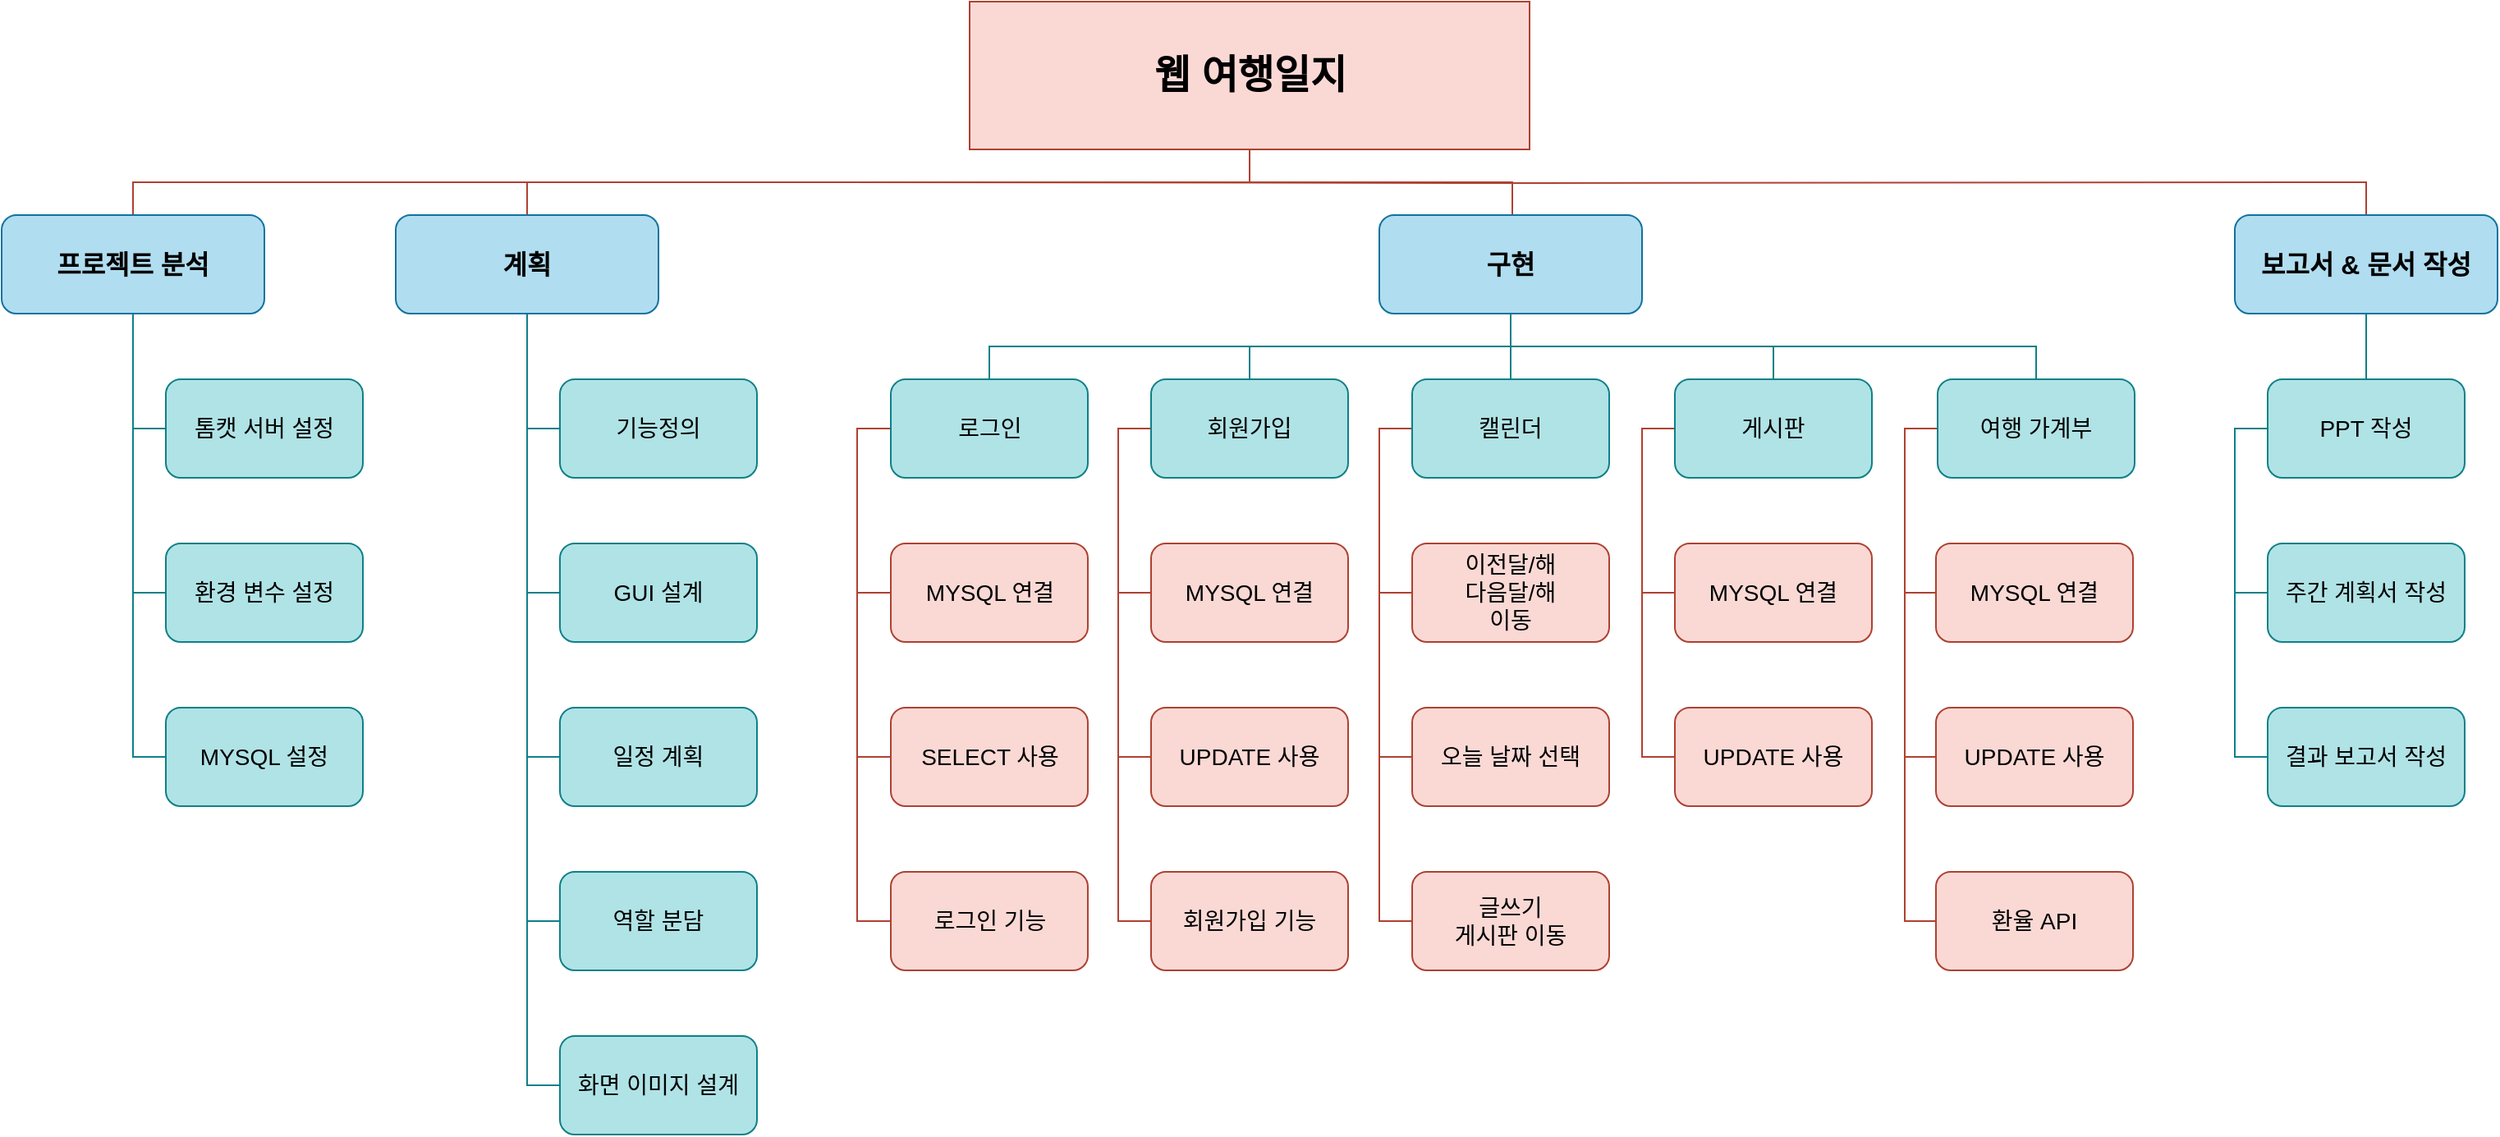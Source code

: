<mxfile version="12.2.6" type="device" pages="1"><diagram name="Page-1" id="6133507b-19e7-1e82-6fc7-422aa6c4b21f"><mxGraphModel dx="1197" dy="1433" grid="1" gridSize="10" guides="1" tooltips="1" connect="1" arrows="1" fold="1" page="1" pageScale="1" pageWidth="1100" pageHeight="850" background="#ffffff" math="0" shadow="0"><root><mxCell id="0"/><mxCell id="1" parent="0"/><mxCell id="-5scELWa-wO_Z14W5vIs-66" style="edgeStyle=orthogonalEdgeStyle;rounded=0;orthogonalLoop=1;jettySize=auto;html=1;endArrow=none;endFill=0;entryX=0.5;entryY=0;entryDx=0;entryDy=0;fillColor=#fad9d5;strokeColor=#ae4132;" edge="1" parent="1" source="-5scELWa-wO_Z14W5vIs-50" target="-5scELWa-wO_Z14W5vIs-51"><mxGeometry relative="1" as="geometry"><mxPoint x="549" y="106" as="targetPoint"/><Array as="points"><mxPoint x="550" y="100"/><mxPoint x="80" y="100"/></Array></mxGeometry></mxCell><mxCell id="-5scELWa-wO_Z14W5vIs-67" style="edgeStyle=orthogonalEdgeStyle;rounded=0;orthogonalLoop=1;jettySize=auto;html=1;endArrow=none;endFill=0;fillColor=#fad9d5;strokeColor=#ae4132;" edge="1" parent="1" target="-5scELWa-wO_Z14W5vIs-57"><mxGeometry relative="1" as="geometry"><mxPoint x="550" y="100" as="sourcePoint"/></mxGeometry></mxCell><mxCell id="-5scELWa-wO_Z14W5vIs-68" style="edgeStyle=orthogonalEdgeStyle;rounded=0;orthogonalLoop=1;jettySize=auto;html=1;endArrow=none;endFill=0;fillColor=#fad9d5;strokeColor=#ae4132;" edge="1" parent="1" source="-5scELWa-wO_Z14W5vIs-50" target="-5scELWa-wO_Z14W5vIs-55"><mxGeometry relative="1" as="geometry"><Array as="points"><mxPoint x="800" y="100"/><mxPoint x="360" y="100"/></Array></mxGeometry></mxCell><mxCell id="-5scELWa-wO_Z14W5vIs-69" style="edgeStyle=orthogonalEdgeStyle;rounded=0;orthogonalLoop=1;jettySize=auto;html=1;entryX=0.5;entryY=0;entryDx=0;entryDy=0;endArrow=none;endFill=0;fillColor=#fad9d5;strokeColor=#ae4132;" edge="1" parent="1" source="-5scELWa-wO_Z14W5vIs-50" target="-5scELWa-wO_Z14W5vIs-56"><mxGeometry relative="1" as="geometry"><Array as="points"><mxPoint x="800" y="100"/><mxPoint x="960" y="100"/></Array></mxGeometry></mxCell><mxCell id="-5scELWa-wO_Z14W5vIs-50" value="&lt;h1&gt;&lt;font style=&quot;font-size: 24px&quot;&gt;웹 여행일지&lt;/font&gt;&lt;/h1&gt;" style="rounded=0;whiteSpace=wrap;html=1;fillColor=#fad9d5;strokeColor=#ae4132;" vertex="1" parent="1"><mxGeometry x="629.5" y="-10" width="341" height="90" as="geometry"/></mxCell><mxCell id="-5scELWa-wO_Z14W5vIs-76" style="edgeStyle=orthogonalEdgeStyle;rounded=0;orthogonalLoop=1;jettySize=auto;html=1;entryX=0;entryY=0.5;entryDx=0;entryDy=0;endArrow=none;endFill=0;fillColor=#b0e3e6;strokeColor=#0e8088;" edge="1" parent="1" source="-5scELWa-wO_Z14W5vIs-51" target="-5scELWa-wO_Z14W5vIs-75"><mxGeometry relative="1" as="geometry"/></mxCell><mxCell id="-5scELWa-wO_Z14W5vIs-80" style="edgeStyle=orthogonalEdgeStyle;rounded=0;orthogonalLoop=1;jettySize=auto;html=1;entryX=0;entryY=0.5;entryDx=0;entryDy=0;endArrow=none;endFill=0;fillColor=#b0e3e6;strokeColor=#0e8088;" edge="1" parent="1" source="-5scELWa-wO_Z14W5vIs-51" target="-5scELWa-wO_Z14W5vIs-77"><mxGeometry relative="1" as="geometry"/></mxCell><mxCell id="-5scELWa-wO_Z14W5vIs-81" style="edgeStyle=orthogonalEdgeStyle;rounded=0;orthogonalLoop=1;jettySize=auto;html=1;entryX=0;entryY=0.5;entryDx=0;entryDy=0;endArrow=none;endFill=0;fillColor=#b0e3e6;strokeColor=#0e8088;" edge="1" parent="1" source="-5scELWa-wO_Z14W5vIs-51" target="-5scELWa-wO_Z14W5vIs-78"><mxGeometry relative="1" as="geometry"/></mxCell><mxCell id="-5scELWa-wO_Z14W5vIs-51" value="&lt;b&gt;&lt;font style=&quot;font-size: 16px&quot;&gt;프로젝트 분석&lt;/font&gt;&lt;/b&gt;" style="rounded=1;whiteSpace=wrap;html=1;fillColor=#b1ddf0;strokeColor=#10739e;" vertex="1" parent="1"><mxGeometry x="40" y="120" width="160" height="60" as="geometry"/></mxCell><mxCell id="-5scELWa-wO_Z14W5vIs-83" style="edgeStyle=orthogonalEdgeStyle;rounded=0;orthogonalLoop=1;jettySize=auto;html=1;entryX=0;entryY=0.5;entryDx=0;entryDy=0;endArrow=none;endFill=0;fillColor=#b0e3e6;strokeColor=#0e8088;" edge="1" parent="1" source="-5scELWa-wO_Z14W5vIs-55" target="-5scELWa-wO_Z14W5vIs-82"><mxGeometry relative="1" as="geometry"/></mxCell><mxCell id="-5scELWa-wO_Z14W5vIs-88" style="edgeStyle=orthogonalEdgeStyle;rounded=0;orthogonalLoop=1;jettySize=auto;html=1;entryX=0;entryY=0.5;entryDx=0;entryDy=0;endArrow=none;endFill=0;fillColor=#b0e3e6;strokeColor=#0e8088;" edge="1" parent="1" source="-5scELWa-wO_Z14W5vIs-55" target="-5scELWa-wO_Z14W5vIs-84"><mxGeometry relative="1" as="geometry"/></mxCell><mxCell id="-5scELWa-wO_Z14W5vIs-89" style="edgeStyle=orthogonalEdgeStyle;rounded=0;orthogonalLoop=1;jettySize=auto;html=1;entryX=0;entryY=0.5;entryDx=0;entryDy=0;endArrow=none;endFill=0;fillColor=#b0e3e6;strokeColor=#0e8088;" edge="1" parent="1" source="-5scELWa-wO_Z14W5vIs-55" target="-5scELWa-wO_Z14W5vIs-85"><mxGeometry relative="1" as="geometry"/></mxCell><mxCell id="-5scELWa-wO_Z14W5vIs-90" style="edgeStyle=orthogonalEdgeStyle;rounded=0;orthogonalLoop=1;jettySize=auto;html=1;entryX=0;entryY=0.5;entryDx=0;entryDy=0;endArrow=none;endFill=0;fillColor=#b0e3e6;strokeColor=#0e8088;" edge="1" parent="1" source="-5scELWa-wO_Z14W5vIs-55" target="-5scELWa-wO_Z14W5vIs-86"><mxGeometry relative="1" as="geometry"/></mxCell><mxCell id="-5scELWa-wO_Z14W5vIs-91" style="edgeStyle=orthogonalEdgeStyle;rounded=0;orthogonalLoop=1;jettySize=auto;html=1;entryX=0;entryY=0.5;entryDx=0;entryDy=0;endArrow=none;endFill=0;fillColor=#b0e3e6;strokeColor=#0e8088;" edge="1" parent="1" source="-5scELWa-wO_Z14W5vIs-55" target="-5scELWa-wO_Z14W5vIs-87"><mxGeometry relative="1" as="geometry"/></mxCell><mxCell id="-5scELWa-wO_Z14W5vIs-55" value="&lt;font style=&quot;font-size: 16px&quot;&gt;&lt;b&gt;계획&lt;/b&gt;&lt;/font&gt;" style="rounded=1;whiteSpace=wrap;html=1;fillColor=#b1ddf0;strokeColor=#10739e;" vertex="1" parent="1"><mxGeometry x="280" y="120" width="160" height="60" as="geometry"/></mxCell><mxCell id="-5scELWa-wO_Z14W5vIs-97" style="edgeStyle=orthogonalEdgeStyle;rounded=0;orthogonalLoop=1;jettySize=auto;html=1;entryX=0.5;entryY=0;entryDx=0;entryDy=0;endArrow=none;endFill=0;fillColor=#b0e3e6;strokeColor=#0e8088;" edge="1" parent="1" source="-5scELWa-wO_Z14W5vIs-56" target="-5scELWa-wO_Z14W5vIs-92"><mxGeometry relative="1" as="geometry"/></mxCell><mxCell id="-5scELWa-wO_Z14W5vIs-98" style="edgeStyle=orthogonalEdgeStyle;rounded=0;orthogonalLoop=1;jettySize=auto;html=1;endArrow=none;endFill=0;fillColor=#b0e3e6;strokeColor=#0e8088;entryX=0.5;entryY=0;entryDx=0;entryDy=0;" edge="1" parent="1" source="-5scELWa-wO_Z14W5vIs-56" target="-5scELWa-wO_Z14W5vIs-96"><mxGeometry relative="1" as="geometry"><mxPoint x="580" y="200" as="targetPoint"/><Array as="points"><mxPoint x="959" y="200"/><mxPoint x="642" y="200"/></Array></mxGeometry></mxCell><mxCell id="-5scELWa-wO_Z14W5vIs-99" style="edgeStyle=orthogonalEdgeStyle;rounded=0;orthogonalLoop=1;jettySize=auto;html=1;entryX=0.5;entryY=0;entryDx=0;entryDy=0;endArrow=none;endFill=0;fillColor=#b0e3e6;strokeColor=#0e8088;" edge="1" parent="1" source="-5scELWa-wO_Z14W5vIs-56" target="-5scELWa-wO_Z14W5vIs-93"><mxGeometry relative="1" as="geometry"><Array as="points"><mxPoint x="959" y="200"/><mxPoint x="1119" y="200"/></Array></mxGeometry></mxCell><mxCell id="-5scELWa-wO_Z14W5vIs-100" style="edgeStyle=orthogonalEdgeStyle;rounded=0;orthogonalLoop=1;jettySize=auto;html=1;entryX=0.5;entryY=0;entryDx=0;entryDy=0;endArrow=none;endFill=0;fillColor=#b0e3e6;strokeColor=#0e8088;" edge="1" parent="1" source="-5scELWa-wO_Z14W5vIs-56" target="-5scELWa-wO_Z14W5vIs-94"><mxGeometry relative="1" as="geometry"><Array as="points"><mxPoint x="959" y="200"/><mxPoint x="1279" y="200"/></Array></mxGeometry></mxCell><mxCell id="-5scELWa-wO_Z14W5vIs-101" style="edgeStyle=orthogonalEdgeStyle;rounded=0;orthogonalLoop=1;jettySize=auto;html=1;entryX=0.5;entryY=0;entryDx=0;entryDy=0;endArrow=none;endFill=0;fillColor=#b0e3e6;strokeColor=#0e8088;" edge="1" parent="1" source="-5scELWa-wO_Z14W5vIs-56" target="-5scELWa-wO_Z14W5vIs-95"><mxGeometry relative="1" as="geometry"><Array as="points"><mxPoint x="959" y="200"/><mxPoint x="800" y="200"/></Array></mxGeometry></mxCell><mxCell id="-5scELWa-wO_Z14W5vIs-56" value="&lt;font style=&quot;font-size: 16px&quot;&gt;&lt;b&gt;구현&lt;/b&gt;&lt;/font&gt;" style="rounded=1;whiteSpace=wrap;html=1;fillColor=#b1ddf0;strokeColor=#10739e;" vertex="1" parent="1"><mxGeometry x="879" y="120" width="160" height="60" as="geometry"/></mxCell><mxCell id="-5scELWa-wO_Z14W5vIs-112" style="edgeStyle=orthogonalEdgeStyle;rounded=0;orthogonalLoop=1;jettySize=auto;html=1;entryX=0.5;entryY=0;entryDx=0;entryDy=0;endArrow=none;endFill=0;fillColor=#b0e3e6;strokeColor=#0e8088;" edge="1" parent="1" source="-5scELWa-wO_Z14W5vIs-57" target="-5scELWa-wO_Z14W5vIs-59"><mxGeometry relative="1" as="geometry"/></mxCell><mxCell id="-5scELWa-wO_Z14W5vIs-57" value="&lt;font style=&quot;font-size: 16px&quot;&gt;&lt;b&gt;보고서 &amp;amp; 문서 작성&lt;/b&gt;&lt;/font&gt;" style="rounded=1;whiteSpace=wrap;html=1;fillColor=#b1ddf0;strokeColor=#10739e;" vertex="1" parent="1"><mxGeometry x="1400" y="120" width="160" height="60" as="geometry"/></mxCell><mxCell id="-5scELWa-wO_Z14W5vIs-113" style="edgeStyle=orthogonalEdgeStyle;rounded=0;orthogonalLoop=1;jettySize=auto;html=1;entryX=0;entryY=0.5;entryDx=0;entryDy=0;endArrow=none;endFill=0;fillColor=#b0e3e6;strokeColor=#0e8088;" edge="1" parent="1" source="-5scELWa-wO_Z14W5vIs-59" target="-5scELWa-wO_Z14W5vIs-60"><mxGeometry relative="1" as="geometry"><Array as="points"><mxPoint x="1400" y="250"/><mxPoint x="1400" y="350"/></Array></mxGeometry></mxCell><mxCell id="-5scELWa-wO_Z14W5vIs-114" style="edgeStyle=orthogonalEdgeStyle;rounded=0;orthogonalLoop=1;jettySize=auto;html=1;entryX=0;entryY=0.5;entryDx=0;entryDy=0;endArrow=none;endFill=0;fillColor=#b0e3e6;strokeColor=#0e8088;" edge="1" parent="1" source="-5scELWa-wO_Z14W5vIs-59" target="-5scELWa-wO_Z14W5vIs-61"><mxGeometry relative="1" as="geometry"><Array as="points"><mxPoint x="1400" y="250"/><mxPoint x="1400" y="450"/></Array></mxGeometry></mxCell><mxCell id="-5scELWa-wO_Z14W5vIs-59" value="&lt;font style=&quot;font-size: 14px&quot;&gt;PPT 작성&lt;/font&gt;" style="rounded=1;whiteSpace=wrap;html=1;fillColor=#b0e3e6;strokeColor=#0e8088;" vertex="1" parent="1"><mxGeometry x="1420" y="220" width="120" height="60" as="geometry"/></mxCell><mxCell id="-5scELWa-wO_Z14W5vIs-60" value="&lt;font style=&quot;font-size: 14px&quot;&gt;주간 계획서 작성&lt;/font&gt;" style="rounded=1;whiteSpace=wrap;html=1;fillColor=#b0e3e6;strokeColor=#0e8088;" vertex="1" parent="1"><mxGeometry x="1420" y="320" width="120" height="60" as="geometry"/></mxCell><mxCell id="-5scELWa-wO_Z14W5vIs-61" value="&lt;font style=&quot;font-size: 14px&quot;&gt;결과 보고서 작성&lt;/font&gt;" style="rounded=1;whiteSpace=wrap;html=1;fillColor=#b0e3e6;strokeColor=#0e8088;" vertex="1" parent="1"><mxGeometry x="1420" y="420" width="120" height="60" as="geometry"/></mxCell><mxCell id="-5scELWa-wO_Z14W5vIs-75" value="&lt;font style=&quot;font-size: 14px&quot;&gt;톰캣 서버 설정&lt;/font&gt;" style="rounded=1;whiteSpace=wrap;html=1;fillColor=#b0e3e6;strokeColor=#0e8088;" vertex="1" parent="1"><mxGeometry x="140" y="220" width="120" height="60" as="geometry"/></mxCell><mxCell id="-5scELWa-wO_Z14W5vIs-77" value="&lt;font style=&quot;font-size: 14px&quot;&gt;환경 변수 설정&lt;/font&gt;" style="rounded=1;whiteSpace=wrap;html=1;fillColor=#b0e3e6;strokeColor=#0e8088;" vertex="1" parent="1"><mxGeometry x="140" y="320" width="120" height="60" as="geometry"/></mxCell><mxCell id="-5scELWa-wO_Z14W5vIs-78" value="&lt;font style=&quot;font-size: 14px&quot;&gt;MYSQL 설정&lt;/font&gt;" style="rounded=1;whiteSpace=wrap;html=1;fillColor=#b0e3e6;strokeColor=#0e8088;" vertex="1" parent="1"><mxGeometry x="140" y="420" width="120" height="60" as="geometry"/></mxCell><mxCell id="-5scELWa-wO_Z14W5vIs-82" value="&lt;font style=&quot;font-size: 14px&quot;&gt;기능정의&lt;/font&gt;" style="rounded=1;whiteSpace=wrap;html=1;fillColor=#b0e3e6;strokeColor=#0e8088;" vertex="1" parent="1"><mxGeometry x="380" y="220" width="120" height="60" as="geometry"/></mxCell><mxCell id="-5scELWa-wO_Z14W5vIs-84" value="&lt;font style=&quot;font-size: 14px&quot;&gt;GUI 설계&lt;/font&gt;" style="rounded=1;whiteSpace=wrap;html=1;fillColor=#b0e3e6;strokeColor=#0e8088;" vertex="1" parent="1"><mxGeometry x="380" y="320" width="120" height="60" as="geometry"/></mxCell><mxCell id="-5scELWa-wO_Z14W5vIs-85" value="&lt;font style=&quot;font-size: 14px&quot;&gt;일정 계획&lt;/font&gt;" style="rounded=1;whiteSpace=wrap;html=1;fillColor=#b0e3e6;strokeColor=#0e8088;" vertex="1" parent="1"><mxGeometry x="380" y="420" width="120" height="60" as="geometry"/></mxCell><mxCell id="-5scELWa-wO_Z14W5vIs-86" value="&lt;font style=&quot;font-size: 14px&quot;&gt;역할 분담&lt;/font&gt;" style="rounded=1;whiteSpace=wrap;html=1;fillColor=#b0e3e6;strokeColor=#0e8088;" vertex="1" parent="1"><mxGeometry x="380" y="520" width="120" height="60" as="geometry"/></mxCell><mxCell id="-5scELWa-wO_Z14W5vIs-87" value="&lt;font style=&quot;font-size: 14px&quot;&gt;화면 이미지 설계&lt;/font&gt;" style="rounded=1;whiteSpace=wrap;html=1;fillColor=#b0e3e6;strokeColor=#0e8088;" vertex="1" parent="1"><mxGeometry x="380" y="620" width="120" height="60" as="geometry"/></mxCell><mxCell id="-5scELWa-wO_Z14W5vIs-109" style="edgeStyle=orthogonalEdgeStyle;rounded=0;orthogonalLoop=1;jettySize=auto;html=1;entryX=0;entryY=0.5;entryDx=0;entryDy=0;endArrow=none;endFill=0;fillColor=#fad9d5;strokeColor=#ae4132;" edge="1" parent="1" source="-5scELWa-wO_Z14W5vIs-92" target="-5scELWa-wO_Z14W5vIs-104"><mxGeometry relative="1" as="geometry"><Array as="points"><mxPoint x="879" y="250"/><mxPoint x="879" y="350"/></Array></mxGeometry></mxCell><mxCell id="-5scELWa-wO_Z14W5vIs-136" style="edgeStyle=orthogonalEdgeStyle;rounded=0;orthogonalLoop=1;jettySize=auto;html=1;entryX=0;entryY=0.5;entryDx=0;entryDy=0;endArrow=none;endFill=0;fillColor=#fad9d5;strokeColor=#ae4132;" edge="1" parent="1" source="-5scELWa-wO_Z14W5vIs-92" target="-5scELWa-wO_Z14W5vIs-132"><mxGeometry relative="1" as="geometry"><Array as="points"><mxPoint x="879" y="250"/><mxPoint x="879" y="450"/></Array></mxGeometry></mxCell><mxCell id="-5scELWa-wO_Z14W5vIs-137" style="edgeStyle=orthogonalEdgeStyle;rounded=0;orthogonalLoop=1;jettySize=auto;html=1;entryX=0;entryY=0.5;entryDx=0;entryDy=0;endArrow=none;endFill=0;fillColor=#fad9d5;strokeColor=#ae4132;" edge="1" parent="1" source="-5scELWa-wO_Z14W5vIs-92" target="-5scELWa-wO_Z14W5vIs-134"><mxGeometry relative="1" as="geometry"><Array as="points"><mxPoint x="879" y="250"/><mxPoint x="879" y="550"/></Array></mxGeometry></mxCell><mxCell id="-5scELWa-wO_Z14W5vIs-92" value="&lt;font style=&quot;font-size: 14px&quot;&gt;캘린더&lt;/font&gt;" style="rounded=1;whiteSpace=wrap;html=1;fillColor=#b0e3e6;strokeColor=#0e8088;" vertex="1" parent="1"><mxGeometry x="899" y="220" width="120" height="60" as="geometry"/></mxCell><mxCell id="-5scELWa-wO_Z14W5vIs-110" style="edgeStyle=orthogonalEdgeStyle;rounded=0;orthogonalLoop=1;jettySize=auto;html=1;entryX=0;entryY=0.5;entryDx=0;entryDy=0;endArrow=none;endFill=0;fillColor=#fad9d5;strokeColor=#ae4132;" edge="1" parent="1" source="-5scELWa-wO_Z14W5vIs-93" target="-5scELWa-wO_Z14W5vIs-105"><mxGeometry relative="1" as="geometry"><Array as="points"><mxPoint x="1039" y="250"/><mxPoint x="1039" y="350"/></Array></mxGeometry></mxCell><mxCell id="-5scELWa-wO_Z14W5vIs-130" style="edgeStyle=orthogonalEdgeStyle;rounded=0;orthogonalLoop=1;jettySize=auto;html=1;entryX=0;entryY=0.5;entryDx=0;entryDy=0;endArrow=none;endFill=0;fillColor=#fad9d5;strokeColor=#ae4132;" edge="1" parent="1" source="-5scELWa-wO_Z14W5vIs-93" target="-5scELWa-wO_Z14W5vIs-128"><mxGeometry relative="1" as="geometry"><Array as="points"><mxPoint x="1039" y="250"/><mxPoint x="1039" y="450"/></Array></mxGeometry></mxCell><mxCell id="-5scELWa-wO_Z14W5vIs-93" value="&lt;font style=&quot;font-size: 14px&quot;&gt;게시판&lt;/font&gt;" style="rounded=1;whiteSpace=wrap;html=1;fillColor=#b0e3e6;strokeColor=#0e8088;" vertex="1" parent="1"><mxGeometry x="1059" y="220" width="120" height="60" as="geometry"/></mxCell><mxCell id="-5scELWa-wO_Z14W5vIs-111" style="edgeStyle=orthogonalEdgeStyle;rounded=0;orthogonalLoop=1;jettySize=auto;html=1;entryX=0;entryY=0.5;entryDx=0;entryDy=0;endArrow=none;endFill=0;fillColor=#fad9d5;strokeColor=#ae4132;" edge="1" parent="1" source="-5scELWa-wO_Z14W5vIs-94" target="-5scELWa-wO_Z14W5vIs-106"><mxGeometry relative="1" as="geometry"><Array as="points"><mxPoint x="1199" y="250"/><mxPoint x="1199" y="350"/></Array></mxGeometry></mxCell><mxCell id="-5scELWa-wO_Z14W5vIs-151" style="edgeStyle=orthogonalEdgeStyle;rounded=0;orthogonalLoop=1;jettySize=auto;html=1;entryX=0;entryY=0.5;entryDx=0;entryDy=0;endArrow=none;endFill=0;fillColor=#fad9d5;strokeColor=#ae4132;" edge="1" parent="1" source="-5scELWa-wO_Z14W5vIs-94" target="-5scELWa-wO_Z14W5vIs-147"><mxGeometry relative="1" as="geometry"><Array as="points"><mxPoint x="1199" y="250"/><mxPoint x="1199" y="450"/></Array></mxGeometry></mxCell><mxCell id="-5scELWa-wO_Z14W5vIs-152" style="edgeStyle=orthogonalEdgeStyle;rounded=0;orthogonalLoop=1;jettySize=auto;html=1;entryX=0;entryY=0.5;entryDx=0;entryDy=0;endArrow=none;endFill=0;fillColor=#fad9d5;strokeColor=#ae4132;" edge="1" parent="1" source="-5scELWa-wO_Z14W5vIs-94" target="-5scELWa-wO_Z14W5vIs-149"><mxGeometry relative="1" as="geometry"><Array as="points"><mxPoint x="1199" y="250"/><mxPoint x="1199" y="550"/></Array></mxGeometry></mxCell><mxCell id="-5scELWa-wO_Z14W5vIs-94" value="&lt;font style=&quot;font-size: 14px&quot;&gt;여행 가계부&lt;/font&gt;" style="rounded=1;whiteSpace=wrap;html=1;fillColor=#b0e3e6;strokeColor=#0e8088;" vertex="1" parent="1"><mxGeometry x="1219" y="220" width="120" height="60" as="geometry"/></mxCell><mxCell id="-5scELWa-wO_Z14W5vIs-108" style="edgeStyle=orthogonalEdgeStyle;rounded=0;orthogonalLoop=1;jettySize=auto;html=1;entryX=0;entryY=0.5;entryDx=0;entryDy=0;endArrow=none;endFill=0;fillColor=#fad9d5;strokeColor=#ae4132;" edge="1" parent="1" source="-5scELWa-wO_Z14W5vIs-95" target="-5scELWa-wO_Z14W5vIs-103"><mxGeometry relative="1" as="geometry"><Array as="points"><mxPoint x="720" y="250"/><mxPoint x="720" y="350"/></Array></mxGeometry></mxCell><mxCell id="-5scELWa-wO_Z14W5vIs-127" style="edgeStyle=orthogonalEdgeStyle;rounded=0;orthogonalLoop=1;jettySize=auto;html=1;entryX=0;entryY=0.5;entryDx=0;entryDy=0;endArrow=none;endFill=0;fillColor=#fad9d5;strokeColor=#ae4132;" edge="1" parent="1" source="-5scELWa-wO_Z14W5vIs-95" target="-5scELWa-wO_Z14W5vIs-125"><mxGeometry relative="1" as="geometry"><Array as="points"><mxPoint x="720" y="250"/><mxPoint x="720" y="450"/></Array></mxGeometry></mxCell><mxCell id="-5scELWa-wO_Z14W5vIs-144" style="edgeStyle=orthogonalEdgeStyle;rounded=0;orthogonalLoop=1;jettySize=auto;html=1;entryX=0;entryY=0.5;entryDx=0;entryDy=0;endArrow=none;endFill=0;fillColor=#fad9d5;strokeColor=#ae4132;" edge="1" parent="1" source="-5scELWa-wO_Z14W5vIs-95" target="-5scELWa-wO_Z14W5vIs-142"><mxGeometry relative="1" as="geometry"><Array as="points"><mxPoint x="720" y="250"/><mxPoint x="720" y="550"/></Array></mxGeometry></mxCell><mxCell id="-5scELWa-wO_Z14W5vIs-95" value="&lt;font style=&quot;font-size: 14px&quot;&gt;회원가입&lt;/font&gt;" style="rounded=1;whiteSpace=wrap;html=1;fillColor=#b0e3e6;strokeColor=#0e8088;" vertex="1" parent="1"><mxGeometry x="740" y="220" width="120" height="60" as="geometry"/></mxCell><mxCell id="-5scELWa-wO_Z14W5vIs-107" style="edgeStyle=orthogonalEdgeStyle;rounded=0;orthogonalLoop=1;jettySize=auto;html=1;entryX=0;entryY=0.5;entryDx=0;entryDy=0;endArrow=none;endFill=0;fillColor=#fad9d5;strokeColor=#ae4132;" edge="1" parent="1" source="-5scELWa-wO_Z14W5vIs-96" target="-5scELWa-wO_Z14W5vIs-102"><mxGeometry relative="1" as="geometry"><Array as="points"><mxPoint x="561" y="250"/><mxPoint x="561" y="350"/></Array></mxGeometry></mxCell><mxCell id="-5scELWa-wO_Z14W5vIs-123" style="edgeStyle=orthogonalEdgeStyle;rounded=0;orthogonalLoop=1;jettySize=auto;html=1;entryX=0;entryY=0.5;entryDx=0;entryDy=0;endArrow=none;endFill=0;fillColor=#fad9d5;strokeColor=#ae4132;" edge="1" parent="1" source="-5scELWa-wO_Z14W5vIs-96" target="-5scELWa-wO_Z14W5vIs-121"><mxGeometry relative="1" as="geometry"><Array as="points"><mxPoint x="561" y="250"/><mxPoint x="561" y="450"/></Array></mxGeometry></mxCell><mxCell id="-5scELWa-wO_Z14W5vIs-141" style="edgeStyle=orthogonalEdgeStyle;rounded=0;orthogonalLoop=1;jettySize=auto;html=1;entryX=0;entryY=0.5;entryDx=0;entryDy=0;endArrow=none;endFill=0;fillColor=#fad9d5;strokeColor=#ae4132;" edge="1" parent="1" source="-5scELWa-wO_Z14W5vIs-96" target="-5scELWa-wO_Z14W5vIs-139"><mxGeometry relative="1" as="geometry"><Array as="points"><mxPoint x="561" y="250"/><mxPoint x="561" y="550"/></Array></mxGeometry></mxCell><mxCell id="-5scELWa-wO_Z14W5vIs-96" value="&lt;font style=&quot;font-size: 14px&quot;&gt;로그인&lt;/font&gt;" style="rounded=1;whiteSpace=wrap;html=1;fillColor=#b0e3e6;strokeColor=#0e8088;" vertex="1" parent="1"><mxGeometry x="581.5" y="220" width="120" height="60" as="geometry"/></mxCell><mxCell id="-5scELWa-wO_Z14W5vIs-102" value="&lt;font style=&quot;font-size: 14px&quot;&gt;MYSQL 연결&lt;/font&gt;" style="rounded=1;whiteSpace=wrap;html=1;fillColor=#fad9d5;strokeColor=#ae4132;" vertex="1" parent="1"><mxGeometry x="581.5" y="320" width="120" height="60" as="geometry"/></mxCell><mxCell id="-5scELWa-wO_Z14W5vIs-121" value="&lt;font style=&quot;font-size: 14px&quot;&gt;SELECT 사용&lt;/font&gt;" style="rounded=1;whiteSpace=wrap;html=1;fillColor=#fad9d5;strokeColor=#ae4132;" vertex="1" parent="1"><mxGeometry x="581.5" y="420" width="120" height="60" as="geometry"/></mxCell><mxCell id="-5scELWa-wO_Z14W5vIs-139" value="&lt;font style=&quot;font-size: 14px&quot;&gt;로그인 기능&lt;/font&gt;" style="rounded=1;whiteSpace=wrap;html=1;fillColor=#fad9d5;strokeColor=#ae4132;" vertex="1" parent="1"><mxGeometry x="581.5" y="520" width="120" height="60" as="geometry"/></mxCell><mxCell id="-5scELWa-wO_Z14W5vIs-103" value="&lt;span style=&quot;white-space: normal&quot;&gt;&lt;font style=&quot;font-size: 14px&quot;&gt;MYSQL 연결&lt;/font&gt;&lt;/span&gt;" style="rounded=1;whiteSpace=wrap;html=1;fillColor=#fad9d5;strokeColor=#ae4132;" vertex="1" parent="1"><mxGeometry x="740" y="320" width="120" height="60" as="geometry"/></mxCell><mxCell id="-5scELWa-wO_Z14W5vIs-125" value="&lt;span style=&quot;white-space: normal&quot;&gt;&lt;font style=&quot;font-size: 14px&quot;&gt;UPDATE 사용&lt;/font&gt;&lt;/span&gt;" style="rounded=1;whiteSpace=wrap;html=1;fillColor=#fad9d5;strokeColor=#ae4132;" vertex="1" parent="1"><mxGeometry x="740" y="420" width="120" height="60" as="geometry"/></mxCell><mxCell id="-5scELWa-wO_Z14W5vIs-142" value="&lt;span style=&quot;white-space: normal&quot;&gt;&lt;font style=&quot;font-size: 14px&quot;&gt;회원가입 기능&lt;/font&gt;&lt;/span&gt;" style="rounded=1;whiteSpace=wrap;html=1;fillColor=#fad9d5;strokeColor=#ae4132;" vertex="1" parent="1"><mxGeometry x="740" y="520" width="120" height="60" as="geometry"/></mxCell><mxCell id="-5scELWa-wO_Z14W5vIs-104" value="&lt;font style=&quot;font-size: 14px&quot;&gt;이전달/해&lt;br&gt;다음달/해&lt;br&gt;이동&lt;/font&gt;" style="rounded=1;whiteSpace=wrap;html=1;fillColor=#fad9d5;strokeColor=#ae4132;" vertex="1" parent="1"><mxGeometry x="899" y="320" width="120" height="60" as="geometry"/></mxCell><mxCell id="-5scELWa-wO_Z14W5vIs-132" value="&lt;font style=&quot;font-size: 14px&quot;&gt;오늘 날짜 선택&lt;/font&gt;" style="rounded=1;whiteSpace=wrap;html=1;fillColor=#fad9d5;strokeColor=#ae4132;" vertex="1" parent="1"><mxGeometry x="899" y="420" width="120" height="60" as="geometry"/></mxCell><mxCell id="-5scELWa-wO_Z14W5vIs-134" value="&lt;font style=&quot;font-size: 14px&quot;&gt;글쓰기 &lt;br&gt;게시판 이동&lt;/font&gt;" style="rounded=1;whiteSpace=wrap;html=1;fillColor=#fad9d5;strokeColor=#ae4132;" vertex="1" parent="1"><mxGeometry x="899" y="520" width="120" height="60" as="geometry"/></mxCell><mxCell id="-5scELWa-wO_Z14W5vIs-105" value="&lt;span style=&quot;white-space: normal&quot;&gt;&lt;font style=&quot;font-size: 14px&quot;&gt;MYSQL 연결&lt;/font&gt;&lt;/span&gt;" style="rounded=1;whiteSpace=wrap;html=1;fillColor=#fad9d5;strokeColor=#ae4132;" vertex="1" parent="1"><mxGeometry x="1059" y="320" width="120" height="60" as="geometry"/></mxCell><mxCell id="-5scELWa-wO_Z14W5vIs-128" value="&lt;font style=&quot;font-size: 14px&quot;&gt;UPDATE 사용&lt;/font&gt;" style="rounded=1;whiteSpace=wrap;html=1;fillColor=#fad9d5;strokeColor=#ae4132;" vertex="1" parent="1"><mxGeometry x="1059" y="420" width="120" height="60" as="geometry"/></mxCell><mxCell id="-5scELWa-wO_Z14W5vIs-106" value="&lt;span style=&quot;white-space: normal&quot;&gt;&lt;font style=&quot;font-size: 14px&quot;&gt;MYSQL 연결&lt;/font&gt;&lt;/span&gt;" style="rounded=1;whiteSpace=wrap;html=1;fillColor=#fad9d5;strokeColor=#ae4132;" vertex="1" parent="1"><mxGeometry x="1218" y="320" width="120" height="60" as="geometry"/></mxCell><mxCell id="-5scELWa-wO_Z14W5vIs-147" value="&lt;font style=&quot;font-size: 14px&quot;&gt;UPDATE 사용&lt;/font&gt;" style="rounded=1;whiteSpace=wrap;html=1;fillColor=#fad9d5;strokeColor=#ae4132;" vertex="1" parent="1"><mxGeometry x="1218" y="420" width="120" height="60" as="geometry"/></mxCell><mxCell id="-5scELWa-wO_Z14W5vIs-149" value="&lt;font style=&quot;font-size: 14px&quot;&gt;환율 API&lt;/font&gt;" style="rounded=1;whiteSpace=wrap;html=1;fillColor=#fad9d5;strokeColor=#ae4132;" vertex="1" parent="1"><mxGeometry x="1218" y="520" width="120" height="60" as="geometry"/></mxCell></root></mxGraphModel></diagram></mxfile>